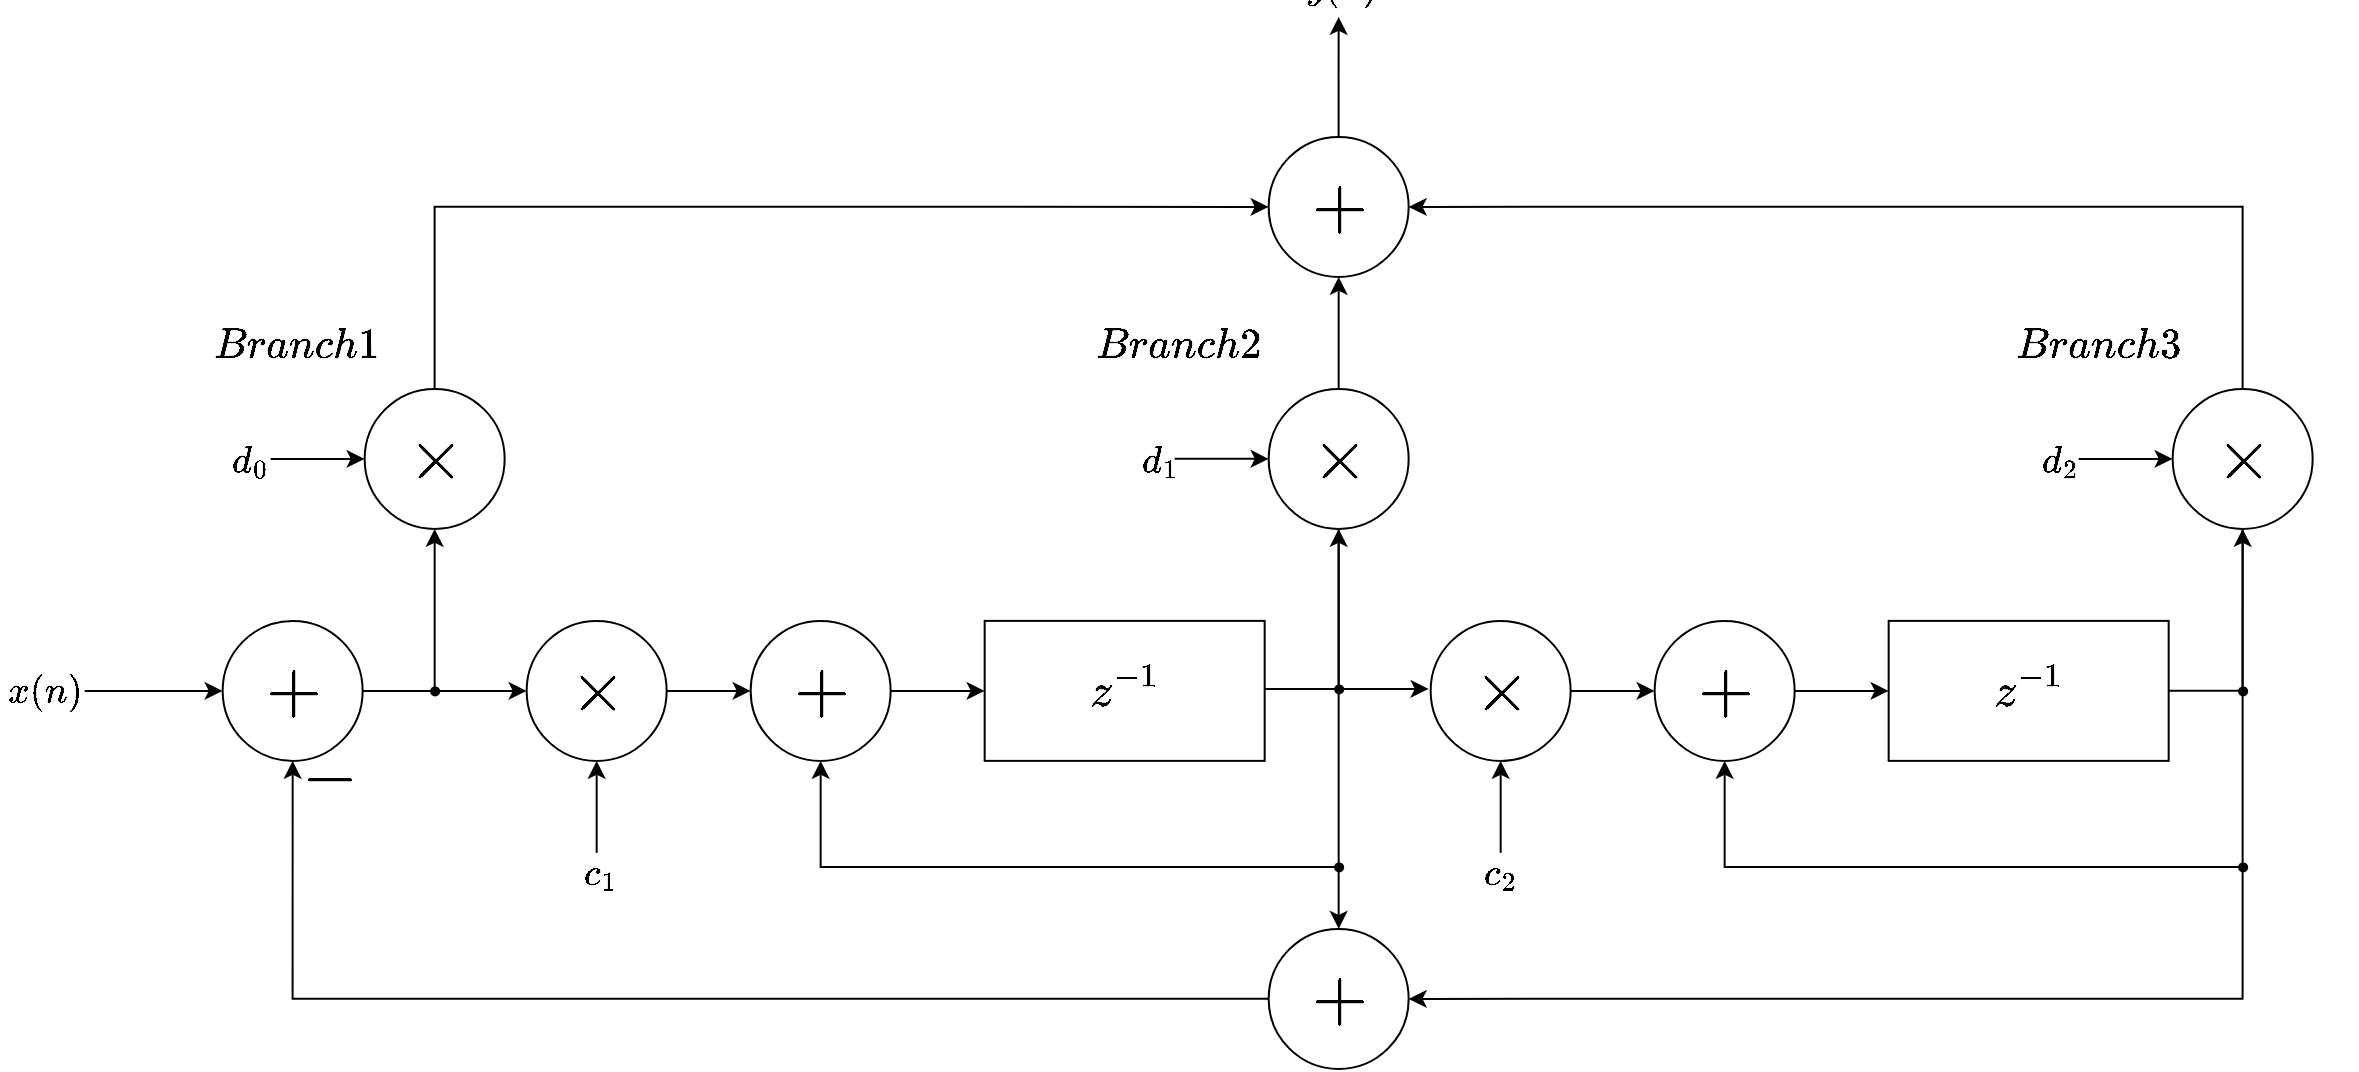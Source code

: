 <mxfile version="21.6.8" type="device">
  <diagram name="第 1 页" id="KPFpSoiJ3PLHWybf-Y3P">
    <mxGraphModel dx="2117" dy="750" grid="1" gridSize="1" guides="1" tooltips="1" connect="1" arrows="1" fold="1" page="1" pageScale="1" pageWidth="1169" pageHeight="827" math="1" shadow="0">
      <root>
        <mxCell id="0" />
        <mxCell id="1" parent="0" />
        <mxCell id="jSc2YMQSrJ4z4bFT0K_i-15" style="edgeStyle=orthogonalEdgeStyle;rounded=0;orthogonalLoop=1;jettySize=auto;html=1;exitX=1;exitY=0.5;exitDx=0;exitDy=0;exitPerimeter=0;entryX=0;entryY=0.5;entryDx=0;entryDy=0;entryPerimeter=0;" parent="1" source="jSc2YMQSrJ4z4bFT0K_i-2" target="jSc2YMQSrJ4z4bFT0K_i-9" edge="1">
          <mxGeometry relative="1" as="geometry" />
        </mxCell>
        <mxCell id="jSc2YMQSrJ4z4bFT0K_i-2" value="\[\times\]" style="verticalLabelPosition=middle;verticalAlign=middle;html=1;shape=stencil(nZTBjsIgEIafhqtpQRN7NKhHLz3smdbREhEaYHX37aWOrlsta5ekSTv/kP+bgTKEcdeIFgjNtDgCYUtCaemF9UGh4Tu8GlSLAsNzPxSuhdqjdhJWikoBZpy35gBnufU3B6kbsNJ3WbYi2SKs6R7Ga6N1MJFGu17mVz6YCam7qr7QLJvMEPN9izFqA+EIHmxPffS2QYHQdTIpH0cqE0j9ju7cd6SP/5PyNNIqZffy6dNJPZS3p5XQ2hBwPhsJLJOAP/YJHSZt6StwfIcRIONBiV1ExitRH/bWfOrtYJmglGwdRH/lwdHxNFgGK4pwGd8ZC38UtJNK4QCKOb8YXFWchlfhAg==);labelPosition=center;align=center;fontSize=30;fillColor=none;" parent="1" vertex="1">
          <mxGeometry x="-904.67" y="461.44" width="70" height="70" as="geometry" />
        </mxCell>
        <mxCell id="jSc2YMQSrJ4z4bFT0K_i-69" style="edgeStyle=orthogonalEdgeStyle;rounded=0;orthogonalLoop=1;jettySize=auto;html=1;entryX=0;entryY=0.5;entryDx=0;entryDy=0;entryPerimeter=0;" parent="1" source="jSc2YMQSrJ4z4bFT0K_i-4" target="jSc2YMQSrJ4z4bFT0K_i-11" edge="1">
          <mxGeometry relative="1" as="geometry">
            <Array as="points">
              <mxPoint x="-950.67" y="254.44" />
            </Array>
          </mxGeometry>
        </mxCell>
        <mxCell id="jSc2YMQSrJ4z4bFT0K_i-4" value="\[\times\]" style="verticalLabelPosition=middle;verticalAlign=middle;html=1;shape=stencil(nZTBjsIgEIafhqtpQRN7NKhHLz3smdbREhEaYHX37aWOrlsta5ekSTv/kP+bgTKEcdeIFgjNtDgCYUtCaemF9UGh4Tu8GlSLAsNzPxSuhdqjdhJWikoBZpy35gBnufU3B6kbsNJ3WbYi2SKs6R7Ga6N1MJFGu17mVz6YCam7qr7QLJvMEPN9izFqA+EIHmxPffS2QYHQdTIpH0cqE0j9ju7cd6SP/5PyNNIqZffy6dNJPZS3p5XQ2hBwPhsJLJOAP/YJHSZt6StwfIcRIONBiV1ExitRH/bWfOrtYJmglGwdRH/lwdHxNFgGK4pwGd8ZC38UtJNK4QCKOb8YXFWchlfhAg==);labelPosition=center;align=center;fontSize=30;fillColor=none;" parent="1" vertex="1">
          <mxGeometry x="-985.67" y="345.44" width="70" height="70" as="geometry" />
        </mxCell>
        <mxCell id="jSc2YMQSrJ4z4bFT0K_i-35" style="edgeStyle=orthogonalEdgeStyle;rounded=0;orthogonalLoop=1;jettySize=auto;html=1;entryX=0;entryY=0.5;entryDx=0;entryDy=0;" parent="1" source="jSc2YMQSrJ4z4bFT0K_i-9" target="jSc2YMQSrJ4z4bFT0K_i-33" edge="1">
          <mxGeometry relative="1" as="geometry" />
        </mxCell>
        <mxCell id="jSc2YMQSrJ4z4bFT0K_i-9" value="\[+\]" style="verticalLabelPosition=middle;verticalAlign=middle;html=1;shape=stencil(nZTBjsIgEIafhqtpQRN7NKhHLz3smdbREhEaYHX37aWOrlsta5ekSTv/kP+bgTKEcdeIFgjNtDgCYUtCaemF9UGh4Tu8GlSLAsNzPxSuhdqjdhJWikoBZpy35gBnufU3B6kbsNJ3WbYi2SKs6R7Ga6N1MJFGu17mVz6YCam7qr7QLJvMEPN9izFqA+EIHmxPffS2QYHQdTIpH0cqE0j9ju7cd6SP/5PyNNIqZffy6dNJPZS3p5XQ2hBwPhsJLJOAP/YJHSZt6StwfIcRIONBiV1ExitRH/bWfOrtYJmglGwdRH/lwdHxNFgGK4pwGd8ZC38UtJNK4QCKOb8YXFWchlfhAg==);labelPosition=center;align=center;fontSize=30;fillColor=none;" parent="1" vertex="1">
          <mxGeometry x="-792.67" y="461.44" width="70" height="70" as="geometry" />
        </mxCell>
        <mxCell id="jSc2YMQSrJ4z4bFT0K_i-28" style="edgeStyle=orthogonalEdgeStyle;rounded=0;orthogonalLoop=1;jettySize=auto;html=1;exitX=1;exitY=0.5;exitDx=0;exitDy=0;exitPerimeter=0;entryX=0;entryY=0.5;entryDx=0;entryDy=0;entryPerimeter=0;" parent="1" source="jSc2YMQSrJ4z4bFT0K_i-10" target="jSc2YMQSrJ4z4bFT0K_i-2" edge="1">
          <mxGeometry relative="1" as="geometry" />
        </mxCell>
        <mxCell id="jSc2YMQSrJ4z4bFT0K_i-10" value="\[+\]" style="verticalLabelPosition=middle;verticalAlign=middle;html=1;shape=stencil(nZTBjsIgEIafhqtpQRN7NKhHLz3smdbREhEaYHX37aWOrlsta5ekSTv/kP+bgTKEcdeIFgjNtDgCYUtCaemF9UGh4Tu8GlSLAsNzPxSuhdqjdhJWikoBZpy35gBnufU3B6kbsNJ3WbYi2SKs6R7Ga6N1MJFGu17mVz6YCam7qr7QLJvMEPN9izFqA+EIHmxPffS2QYHQdTIpH0cqE0j9ju7cd6SP/5PyNNIqZffy6dNJPZS3p5XQ2hBwPhsJLJOAP/YJHSZt6StwfIcRIONBiV1ExitRH/bWfOrtYJmglGwdRH/lwdHxNFgGK4pwGd8ZC38UtJNK4QCKOb8YXFWchlfhAg==);labelPosition=center;align=center;fontSize=30;fillColor=none;" parent="1" vertex="1">
          <mxGeometry x="-1056.67" y="461.44" width="70" height="70" as="geometry" />
        </mxCell>
        <mxCell id="jSc2YMQSrJ4z4bFT0K_i-80" style="edgeStyle=orthogonalEdgeStyle;rounded=0;orthogonalLoop=1;jettySize=auto;html=1;" parent="1" source="jSc2YMQSrJ4z4bFT0K_i-11" edge="1">
          <mxGeometry relative="1" as="geometry">
            <mxPoint x="-498.67" y="159.44" as="targetPoint" />
          </mxGeometry>
        </mxCell>
        <mxCell id="jSc2YMQSrJ4z4bFT0K_i-81" value="\[y(n)\]" style="edgeLabel;html=1;align=center;verticalAlign=bottom;resizable=0;points=[];labelPosition=center;verticalLabelPosition=top;fontSize=16;labelBackgroundColor=none;container=0;" parent="jSc2YMQSrJ4z4bFT0K_i-80" vertex="1" connectable="0">
          <mxGeometry relative="1" as="geometry">
            <mxPoint y="-17" as="offset" />
          </mxGeometry>
        </mxCell>
        <mxCell id="jSc2YMQSrJ4z4bFT0K_i-11" value="\[+\]" style="verticalLabelPosition=middle;verticalAlign=middle;html=1;shape=stencil(nZTBjsIgEIafhqtpQRN7NKhHLz3smdbREhEaYHX37aWOrlsta5ekSTv/kP+bgTKEcdeIFgjNtDgCYUtCaemF9UGh4Tu8GlSLAsNzPxSuhdqjdhJWikoBZpy35gBnufU3B6kbsNJ3WbYi2SKs6R7Ga6N1MJFGu17mVz6YCam7qr7QLJvMEPN9izFqA+EIHmxPffS2QYHQdTIpH0cqE0j9ju7cd6SP/5PyNNIqZffy6dNJPZS3p5XQ2hBwPhsJLJOAP/YJHSZt6StwfIcRIONBiV1ExitRH/bWfOrtYJmglGwdRH/lwdHxNFgGK4pwGd8ZC38UtJNK4QCKOb8YXFWchlfhAg==);labelPosition=center;align=center;fontSize=30;fillColor=none;" parent="1" vertex="1">
          <mxGeometry x="-533.67" y="219.44" width="70" height="70" as="geometry" />
        </mxCell>
        <mxCell id="jSc2YMQSrJ4z4bFT0K_i-65" style="edgeStyle=orthogonalEdgeStyle;rounded=0;orthogonalLoop=1;jettySize=auto;html=1;entryX=0.5;entryY=1;entryDx=0;entryDy=0;entryPerimeter=0;" parent="1" source="jSc2YMQSrJ4z4bFT0K_i-12" target="jSc2YMQSrJ4z4bFT0K_i-10" edge="1">
          <mxGeometry relative="1" as="geometry" />
        </mxCell>
        <mxCell id="4hUfJLrJ4LXeyIqOsE0p-1" value="\[-\]" style="edgeLabel;html=1;align=left;verticalAlign=middle;resizable=0;points=[];labelBackgroundColor=none;labelPosition=right;verticalLabelPosition=middle;fontSize=30;" parent="jSc2YMQSrJ4z4bFT0K_i-65" vertex="1" connectable="0">
          <mxGeometry x="0.977" y="-2" relative="1" as="geometry">
            <mxPoint x="1" as="offset" />
          </mxGeometry>
        </mxCell>
        <mxCell id="jSc2YMQSrJ4z4bFT0K_i-12" value="\[+\]" style="verticalLabelPosition=middle;verticalAlign=middle;html=1;shape=stencil(nZTBjsIgEIafhqtpQRN7NKhHLz3smdbREhEaYHX37aWOrlsta5ekSTv/kP+bgTKEcdeIFgjNtDgCYUtCaemF9UGh4Tu8GlSLAsNzPxSuhdqjdhJWikoBZpy35gBnufU3B6kbsNJ3WbYi2SKs6R7Ga6N1MJFGu17mVz6YCam7qr7QLJvMEPN9izFqA+EIHmxPffS2QYHQdTIpH0cqE0j9ju7cd6SP/5PyNNIqZffy6dNJPZS3p5XQ2hBwPhsJLJOAP/YJHSZt6StwfIcRIONBiV1ExitRH/bWfOrtYJmglGwdRH/lwdHxNFgGK4pwGd8ZC38UtJNK4QCKOb8YXFWchlfhAg==);labelPosition=center;align=center;fontSize=30;fillColor=none;" parent="1" vertex="1">
          <mxGeometry x="-533.67" y="615.44" width="70" height="70" as="geometry" />
        </mxCell>
        <mxCell id="jSc2YMQSrJ4z4bFT0K_i-32" value="" style="endArrow=classic;html=1;rounded=0;entryX=0.5;entryY=1;entryDx=0;entryDy=0;entryPerimeter=0;" parent="1" target="jSc2YMQSrJ4z4bFT0K_i-4" edge="1">
          <mxGeometry width="50" height="50" relative="1" as="geometry">
            <mxPoint x="-950.67" y="496.44" as="sourcePoint" />
            <mxPoint x="-975.67" y="416.44" as="targetPoint" />
          </mxGeometry>
        </mxCell>
        <mxCell id="jSc2YMQSrJ4z4bFT0K_i-33" value="\[z^{-1}\]" style="rounded=0;whiteSpace=wrap;html=1;fontSize=20;fillColor=none;" parent="1" vertex="1">
          <mxGeometry x="-675.67" y="461.44" width="140" height="70" as="geometry" />
        </mxCell>
        <mxCell id="jSc2YMQSrJ4z4bFT0K_i-45" style="edgeStyle=orthogonalEdgeStyle;rounded=0;orthogonalLoop=1;jettySize=auto;html=1;exitX=1;exitY=0.5;exitDx=0;exitDy=0;exitPerimeter=0;entryX=0;entryY=0.5;entryDx=0;entryDy=0;entryPerimeter=0;" parent="1" edge="1">
          <mxGeometry relative="1" as="geometry">
            <mxPoint x="-535.67" y="495.44" as="sourcePoint" />
            <mxPoint x="-453.67" y="495.44" as="targetPoint" />
          </mxGeometry>
        </mxCell>
        <mxCell id="jSc2YMQSrJ4z4bFT0K_i-46" style="edgeStyle=orthogonalEdgeStyle;rounded=0;orthogonalLoop=1;jettySize=auto;html=1;exitX=1;exitY=0.5;exitDx=0;exitDy=0;exitPerimeter=0;entryX=0;entryY=0.5;entryDx=0;entryDy=0;entryPerimeter=0;" parent="1" source="jSc2YMQSrJ4z4bFT0K_i-47" target="jSc2YMQSrJ4z4bFT0K_i-50" edge="1">
          <mxGeometry relative="1" as="geometry" />
        </mxCell>
        <mxCell id="jSc2YMQSrJ4z4bFT0K_i-47" value="\[\times\]" style="verticalLabelPosition=middle;verticalAlign=middle;html=1;shape=stencil(nZTBjsIgEIafhqtpQRN7NKhHLz3smdbREhEaYHX37aWOrlsta5ekSTv/kP+bgTKEcdeIFgjNtDgCYUtCaemF9UGh4Tu8GlSLAsNzPxSuhdqjdhJWikoBZpy35gBnufU3B6kbsNJ3WbYi2SKs6R7Ga6N1MJFGu17mVz6YCam7qr7QLJvMEPN9izFqA+EIHmxPffS2QYHQdTIpH0cqE0j9ju7cd6SP/5PyNNIqZffy6dNJPZS3p5XQ2hBwPhsJLJOAP/YJHSZt6StwfIcRIONBiV1ExitRH/bWfOrtYJmglGwdRH/lwdHxNFgGK4pwGd8ZC38UtJNK4QCKOb8YXFWchlfhAg==);labelPosition=center;align=center;fontSize=30;fillColor=none;" parent="1" vertex="1">
          <mxGeometry x="-452.67" y="461.44" width="70" height="70" as="geometry" />
        </mxCell>
        <mxCell id="jSc2YMQSrJ4z4bFT0K_i-64" style="edgeStyle=orthogonalEdgeStyle;rounded=0;orthogonalLoop=1;jettySize=auto;html=1;entryX=0.5;entryY=0;entryDx=0;entryDy=0;entryPerimeter=0;" parent="1" source="jSc2YMQSrJ4z4bFT0K_i-48" target="jSc2YMQSrJ4z4bFT0K_i-12" edge="1">
          <mxGeometry relative="1" as="geometry" />
        </mxCell>
        <mxCell id="jSc2YMQSrJ4z4bFT0K_i-68" style="edgeStyle=orthogonalEdgeStyle;rounded=0;orthogonalLoop=1;jettySize=auto;html=1;entryX=0.5;entryY=1;entryDx=0;entryDy=0;entryPerimeter=0;" parent="1" source="jSc2YMQSrJ4z4bFT0K_i-48" target="jSc2YMQSrJ4z4bFT0K_i-11" edge="1">
          <mxGeometry relative="1" as="geometry" />
        </mxCell>
        <mxCell id="jSc2YMQSrJ4z4bFT0K_i-48" value="\[\times\]" style="verticalLabelPosition=middle;verticalAlign=middle;html=1;shape=stencil(nZTBjsIgEIafhqtpQRN7NKhHLz3smdbREhEaYHX37aWOrlsta5ekSTv/kP+bgTKEcdeIFgjNtDgCYUtCaemF9UGh4Tu8GlSLAsNzPxSuhdqjdhJWikoBZpy35gBnufU3B6kbsNJ3WbYi2SKs6R7Ga6N1MJFGu17mVz6YCam7qr7QLJvMEPN9izFqA+EIHmxPffS2QYHQdTIpH0cqE0j9ju7cd6SP/5PyNNIqZffy6dNJPZS3p5XQ2hBwPhsJLJOAP/YJHSZt6StwfIcRIONBiV1ExitRH/bWfOrtYJmglGwdRH/lwdHxNFgGK4pwGd8ZC38UtJNK4QCKOb8YXFWchlfhAg==);labelPosition=center;align=center;fontSize=30;fillColor=none;" parent="1" vertex="1">
          <mxGeometry x="-533.67" y="345.44" width="70" height="70" as="geometry" />
        </mxCell>
        <mxCell id="jSc2YMQSrJ4z4bFT0K_i-49" style="edgeStyle=orthogonalEdgeStyle;rounded=0;orthogonalLoop=1;jettySize=auto;html=1;entryX=0;entryY=0.5;entryDx=0;entryDy=0;" parent="1" source="jSc2YMQSrJ4z4bFT0K_i-50" target="jSc2YMQSrJ4z4bFT0K_i-52" edge="1">
          <mxGeometry relative="1" as="geometry" />
        </mxCell>
        <mxCell id="jSc2YMQSrJ4z4bFT0K_i-50" value="\[+\]" style="verticalLabelPosition=middle;verticalAlign=middle;html=1;shape=stencil(nZTBjsIgEIafhqtpQRN7NKhHLz3smdbREhEaYHX37aWOrlsta5ekSTv/kP+bgTKEcdeIFgjNtDgCYUtCaemF9UGh4Tu8GlSLAsNzPxSuhdqjdhJWikoBZpy35gBnufU3B6kbsNJ3WbYi2SKs6R7Ga6N1MJFGu17mVz6YCam7qr7QLJvMEPN9izFqA+EIHmxPffS2QYHQdTIpH0cqE0j9ju7cd6SP/5PyNNIqZffy6dNJPZS3p5XQ2hBwPhsJLJOAP/YJHSZt6StwfIcRIONBiV1ExitRH/bWfOrtYJmglGwdRH/lwdHxNFgGK4pwGd8ZC38UtJNK4QCKOb8YXFWchlfhAg==);labelPosition=center;align=center;fontSize=30;fillColor=none;" parent="1" vertex="1">
          <mxGeometry x="-340.67" y="461.44" width="70" height="70" as="geometry" />
        </mxCell>
        <mxCell id="jSc2YMQSrJ4z4bFT0K_i-51" value="" style="endArrow=classic;html=1;rounded=0;entryX=0.5;entryY=1;entryDx=0;entryDy=0;entryPerimeter=0;" parent="1" source="IHSibatr55DkdRvYJ0PO-3" target="jSc2YMQSrJ4z4bFT0K_i-48" edge="1">
          <mxGeometry width="50" height="50" relative="1" as="geometry">
            <mxPoint x="-498.67" y="495.44" as="sourcePoint" />
            <mxPoint x="-523.67" y="416.44" as="targetPoint" />
          </mxGeometry>
        </mxCell>
        <mxCell id="jSc2YMQSrJ4z4bFT0K_i-60" style="edgeStyle=orthogonalEdgeStyle;rounded=0;orthogonalLoop=1;jettySize=auto;html=1;entryX=0.5;entryY=1;entryDx=0;entryDy=0;entryPerimeter=0;" parent="1" source="jSc2YMQSrJ4z4bFT0K_i-52" target="jSc2YMQSrJ4z4bFT0K_i-56" edge="1">
          <mxGeometry relative="1" as="geometry" />
        </mxCell>
        <mxCell id="jSc2YMQSrJ4z4bFT0K_i-52" value="\[z^{-1}\]" style="rounded=0;whiteSpace=wrap;html=1;fontSize=20;fillColor=none;" parent="1" vertex="1">
          <mxGeometry x="-223.67" y="461.44" width="140" height="70" as="geometry" />
        </mxCell>
        <mxCell id="jSc2YMQSrJ4z4bFT0K_i-63" style="edgeStyle=orthogonalEdgeStyle;rounded=0;orthogonalLoop=1;jettySize=auto;html=1;entryX=1;entryY=0.5;entryDx=0;entryDy=0;entryPerimeter=0;" parent="1" source="jSc2YMQSrJ4z4bFT0K_i-56" target="jSc2YMQSrJ4z4bFT0K_i-12" edge="1">
          <mxGeometry relative="1" as="geometry">
            <Array as="points">
              <mxPoint x="-46.67" y="650.44" />
            </Array>
          </mxGeometry>
        </mxCell>
        <mxCell id="jSc2YMQSrJ4z4bFT0K_i-66" style="edgeStyle=orthogonalEdgeStyle;rounded=0;orthogonalLoop=1;jettySize=auto;html=1;entryX=1;entryY=0.5;entryDx=0;entryDy=0;entryPerimeter=0;" parent="1" source="jSc2YMQSrJ4z4bFT0K_i-56" target="jSc2YMQSrJ4z4bFT0K_i-11" edge="1">
          <mxGeometry relative="1" as="geometry">
            <Array as="points">
              <mxPoint x="-46.67" y="254.44" />
            </Array>
          </mxGeometry>
        </mxCell>
        <mxCell id="jSc2YMQSrJ4z4bFT0K_i-56" value="\[\times\]" style="verticalLabelPosition=middle;verticalAlign=middle;html=1;shape=stencil(nZTBjsIgEIafhqtpQRN7NKhHLz3smdbREhEaYHX37aWOrlsta5ekSTv/kP+bgTKEcdeIFgjNtDgCYUtCaemF9UGh4Tu8GlSLAsNzPxSuhdqjdhJWikoBZpy35gBnufU3B6kbsNJ3WbYi2SKs6R7Ga6N1MJFGu17mVz6YCam7qr7QLJvMEPN9izFqA+EIHmxPffS2QYHQdTIpH0cqE0j9ju7cd6SP/5PyNNIqZffy6dNJPZS3p5XQ2hBwPhsJLJOAP/YJHSZt6StwfIcRIONBiV1ExitRH/bWfOrtYJmglGwdRH/lwdHxNFgGK4pwGd8ZC38UtJNK4QCKOb8YXFWchlfhAg==);labelPosition=center;align=center;fontSize=30;fillColor=none;" parent="1" vertex="1">
          <mxGeometry x="-81.67" y="345.44" width="70" height="70" as="geometry" />
        </mxCell>
        <mxCell id="jSc2YMQSrJ4z4bFT0K_i-71" value="" style="endArrow=classic;html=1;rounded=0;entryX=0;entryY=0.5;entryDx=0;entryDy=0;entryPerimeter=0;" parent="1" target="jSc2YMQSrJ4z4bFT0K_i-10" edge="1">
          <mxGeometry width="50" height="50" relative="1" as="geometry">
            <mxPoint x="-1125.67" y="496.44" as="sourcePoint" />
            <mxPoint x="-1108.67" y="481.44" as="targetPoint" />
          </mxGeometry>
        </mxCell>
        <mxCell id="jSc2YMQSrJ4z4bFT0K_i-73" value="\[x(n)\]" style="edgeLabel;html=1;align=center;verticalAlign=middle;resizable=0;points=[];fontSize=16;labelBackgroundColor=none;" parent="jSc2YMQSrJ4z4bFT0K_i-71" vertex="1" connectable="0">
          <mxGeometry x="-0.834" relative="1" as="geometry">
            <mxPoint x="-26" as="offset" />
          </mxGeometry>
        </mxCell>
        <mxCell id="jSc2YMQSrJ4z4bFT0K_i-86" value="" style="endArrow=classic;html=1;rounded=0;entryX=0.5;entryY=1;entryDx=0;entryDy=0;entryPerimeter=0;" parent="1" target="jSc2YMQSrJ4z4bFT0K_i-50" edge="1">
          <mxGeometry width="50" height="50" relative="1" as="geometry">
            <mxPoint x="-46.67" y="584.44" as="sourcePoint" />
            <mxPoint x="-268.67" y="573.44" as="targetPoint" />
            <Array as="points">
              <mxPoint x="-305.67" y="584.44" />
            </Array>
          </mxGeometry>
        </mxCell>
        <mxCell id="jSc2YMQSrJ4z4bFT0K_i-87" value="" style="endArrow=classic;html=1;rounded=0;entryX=0.5;entryY=1;entryDx=0;entryDy=0;entryPerimeter=0;" parent="1" source="IHSibatr55DkdRvYJ0PO-1" target="jSc2YMQSrJ4z4bFT0K_i-9" edge="1">
          <mxGeometry width="50" height="50" relative="1" as="geometry">
            <mxPoint x="-498.67" y="584.44" as="sourcePoint" />
            <mxPoint x="-592.67" y="467.44" as="targetPoint" />
            <Array as="points">
              <mxPoint x="-757.67" y="584.44" />
            </Array>
          </mxGeometry>
        </mxCell>
        <mxCell id="IHSibatr55DkdRvYJ0PO-2" value="" style="endArrow=classic;html=1;rounded=0;entryDx=0;entryDy=0;entryPerimeter=0;strokeWidth=0.5;" parent="1" target="IHSibatr55DkdRvYJ0PO-1" edge="1">
          <mxGeometry width="50" height="50" relative="1" as="geometry">
            <mxPoint x="-498.67" y="584.44" as="sourcePoint" />
            <mxPoint x="-757.67" y="531.44" as="targetPoint" />
            <Array as="points" />
          </mxGeometry>
        </mxCell>
        <mxCell id="IHSibatr55DkdRvYJ0PO-1" value="" style="shape=waypoint;sketch=0;fillStyle=solid;size=6;pointerEvents=1;points=[];fillColor=none;resizable=0;rotatable=0;perimeter=centerPerimeter;snapToPoint=1;strokeWidth=0.5;" parent="1" vertex="1">
          <mxGeometry x="-508.67" y="574.44" width="20" height="20" as="geometry" />
        </mxCell>
        <mxCell id="IHSibatr55DkdRvYJ0PO-4" value="" style="endArrow=classic;html=1;rounded=0;entryDx=0;entryDy=0;entryPerimeter=0;" parent="1" target="IHSibatr55DkdRvYJ0PO-3" edge="1">
          <mxGeometry width="50" height="50" relative="1" as="geometry">
            <mxPoint x="-498.67" y="495.44" as="sourcePoint" />
            <mxPoint x="-498.67" y="415.44" as="targetPoint" />
          </mxGeometry>
        </mxCell>
        <mxCell id="IHSibatr55DkdRvYJ0PO-3" value="" style="shape=waypoint;sketch=0;fillStyle=solid;size=6;pointerEvents=1;points=[];fillColor=none;resizable=0;rotatable=0;perimeter=centerPerimeter;snapToPoint=1;strokeWidth=0.5;" parent="1" vertex="1">
          <mxGeometry x="-508.67" y="485.44" width="20" height="20" as="geometry" />
        </mxCell>
        <mxCell id="IHSibatr55DkdRvYJ0PO-9" value="" style="endArrow=classic;html=1;rounded=0;entryDx=0;entryDy=0;entryPerimeter=0;strokeWidth=0.5;" parent="1" target="IHSibatr55DkdRvYJ0PO-10" edge="1">
          <mxGeometry width="50" height="50" relative="1" as="geometry">
            <mxPoint x="-46.67" y="496.44" as="sourcePoint" />
            <mxPoint x="-46.67" y="416.44" as="targetPoint" />
          </mxGeometry>
        </mxCell>
        <mxCell id="IHSibatr55DkdRvYJ0PO-10" value="" style="shape=waypoint;sketch=0;fillStyle=solid;size=6;pointerEvents=1;points=[];fillColor=none;resizable=0;rotatable=0;perimeter=centerPerimeter;snapToPoint=1;strokeWidth=0.5;" parent="1" vertex="1">
          <mxGeometry x="-56.67" y="486.44" width="20" height="20" as="geometry" />
        </mxCell>
        <mxCell id="IHSibatr55DkdRvYJ0PO-11" value="" style="endArrow=classic;html=1;rounded=0;entryDx=0;entryDy=0;entryPerimeter=0;strokeWidth=0.5;" parent="1" target="IHSibatr55DkdRvYJ0PO-12" edge="1">
          <mxGeometry width="50" height="50" relative="1" as="geometry">
            <mxPoint x="-46.67" y="584.44" as="sourcePoint" />
            <mxPoint x="-46.67" y="504.44" as="targetPoint" />
          </mxGeometry>
        </mxCell>
        <mxCell id="IHSibatr55DkdRvYJ0PO-12" value="" style="shape=waypoint;sketch=0;fillStyle=solid;size=6;pointerEvents=1;points=[];fillColor=none;resizable=0;rotatable=0;perimeter=centerPerimeter;snapToPoint=1;strokeWidth=0.5;" parent="1" vertex="1">
          <mxGeometry x="-56.67" y="574.44" width="20" height="20" as="geometry" />
        </mxCell>
        <mxCell id="IHSibatr55DkdRvYJ0PO-13" value="" style="endArrow=classic;html=1;rounded=0;entryDx=0;entryDy=0;entryPerimeter=0;strokeWidth=0.5;" parent="1" target="IHSibatr55DkdRvYJ0PO-14" edge="1">
          <mxGeometry width="50" height="50" relative="1" as="geometry">
            <mxPoint x="-950.67" y="496.44" as="sourcePoint" />
            <mxPoint x="-950.67" y="416.44" as="targetPoint" />
          </mxGeometry>
        </mxCell>
        <mxCell id="IHSibatr55DkdRvYJ0PO-14" value="" style="shape=waypoint;sketch=0;fillStyle=solid;size=6;pointerEvents=1;points=[];fillColor=none;resizable=0;rotatable=0;perimeter=centerPerimeter;snapToPoint=1;strokeWidth=0.5;" parent="1" vertex="1">
          <mxGeometry x="-960.67" y="486.44" width="20" height="20" as="geometry" />
        </mxCell>
        <mxCell id="QAR_joEZQXamY_CECS8_-2" value="" style="endArrow=classic;html=1;rounded=0;entryX=0;entryY=0.5;entryDx=0;entryDy=0;entryPerimeter=0;" parent="1" target="jSc2YMQSrJ4z4bFT0K_i-4" edge="1">
          <mxGeometry width="50" height="50" relative="1" as="geometry">
            <mxPoint x="-1032.67" y="380.44" as="sourcePoint" />
            <mxPoint x="-949.67" y="385.44" as="targetPoint" />
          </mxGeometry>
        </mxCell>
        <mxCell id="QAR_joEZQXamY_CECS8_-7" value="\[d_0\]" style="edgeLabel;html=1;align=right;verticalAlign=middle;resizable=0;points=[];labelPosition=left;verticalLabelPosition=middle;fontSize=16;labelBackgroundColor=none;" parent="QAR_joEZQXamY_CECS8_-2" vertex="1" connectable="0">
          <mxGeometry x="-1" relative="1" as="geometry">
            <mxPoint x="-1" as="offset" />
          </mxGeometry>
        </mxCell>
        <mxCell id="QAR_joEZQXamY_CECS8_-3" value="" style="endArrow=classic;html=1;rounded=0;entryX=0;entryY=0.5;entryDx=0;entryDy=0;entryPerimeter=0;" parent="1" target="jSc2YMQSrJ4z4bFT0K_i-48" edge="1">
          <mxGeometry width="50" height="50" relative="1" as="geometry">
            <mxPoint x="-580.67" y="380.35" as="sourcePoint" />
            <mxPoint x="-533.67" y="380.35" as="targetPoint" />
          </mxGeometry>
        </mxCell>
        <mxCell id="QAR_joEZQXamY_CECS8_-8" value="\[d_1\]" style="edgeLabel;html=1;align=right;verticalAlign=middle;resizable=0;points=[];labelPosition=left;verticalLabelPosition=middle;fontSize=16;labelBackgroundColor=none;" parent="QAR_joEZQXamY_CECS8_-3" vertex="1" connectable="0">
          <mxGeometry x="-1" relative="1" as="geometry">
            <mxPoint x="2" as="offset" />
          </mxGeometry>
        </mxCell>
        <mxCell id="QAR_joEZQXamY_CECS8_-4" value="" style="endArrow=classic;html=1;rounded=0;entryX=0;entryY=0.5;entryDx=0;entryDy=0;entryPerimeter=0;" parent="1" target="jSc2YMQSrJ4z4bFT0K_i-56" edge="1">
          <mxGeometry width="50" height="50" relative="1" as="geometry">
            <mxPoint x="-128.67" y="380.44" as="sourcePoint" />
            <mxPoint x="-81.67" y="381.44" as="targetPoint" />
          </mxGeometry>
        </mxCell>
        <mxCell id="QAR_joEZQXamY_CECS8_-9" value="\[d_2\]" style="edgeLabel;html=1;align=right;verticalAlign=middle;resizable=0;points=[];labelPosition=left;verticalLabelPosition=middle;fontSize=16;labelBackgroundColor=none;" parent="QAR_joEZQXamY_CECS8_-4" vertex="1" connectable="0">
          <mxGeometry x="-1" relative="1" as="geometry">
            <mxPoint as="offset" />
          </mxGeometry>
        </mxCell>
        <mxCell id="QAR_joEZQXamY_CECS8_-5" value="" style="endArrow=classic;html=1;rounded=0;entryX=0.5;entryY=1;entryDx=0;entryDy=0;entryPerimeter=0;" parent="1" target="jSc2YMQSrJ4z4bFT0K_i-47" edge="1">
          <mxGeometry width="50" height="50" relative="1" as="geometry">
            <mxPoint x="-417.67" y="577.44" as="sourcePoint" />
            <mxPoint x="-418.67" y="531.44" as="targetPoint" />
          </mxGeometry>
        </mxCell>
        <mxCell id="QAR_joEZQXamY_CECS8_-11" value="\[c_2\]" style="edgeLabel;html=1;align=center;verticalAlign=top;resizable=0;points=[];labelPosition=center;verticalLabelPosition=bottom;fontSize=16;labelBackgroundColor=none;" parent="QAR_joEZQXamY_CECS8_-5" vertex="1" connectable="0">
          <mxGeometry y="1" relative="1" as="geometry">
            <mxPoint y="1" as="offset" />
          </mxGeometry>
        </mxCell>
        <mxCell id="QAR_joEZQXamY_CECS8_-6" value="" style="endArrow=classic;html=1;rounded=0;entryX=0.5;entryY=1;entryDx=0;entryDy=0;entryPerimeter=0;" parent="1" target="jSc2YMQSrJ4z4bFT0K_i-2" edge="1">
          <mxGeometry width="50" height="50" relative="1" as="geometry">
            <mxPoint x="-869.67" y="577.44" as="sourcePoint" />
            <mxPoint x="-870.67" y="531.44" as="targetPoint" />
          </mxGeometry>
        </mxCell>
        <mxCell id="QAR_joEZQXamY_CECS8_-10" value="\[c_1\]" style="edgeLabel;html=1;align=center;verticalAlign=top;resizable=0;points=[];labelPosition=center;verticalLabelPosition=bottom;fontSize=16;labelBackgroundColor=none;" parent="QAR_joEZQXamY_CECS8_-6" vertex="1" connectable="0">
          <mxGeometry x="-1" relative="1" as="geometry">
            <mxPoint x="1" y="-22" as="offset" />
          </mxGeometry>
        </mxCell>
        <mxCell id="3IrHVMa6ztsCF6kIJmHA-2" value="\[Branch1\]" style="text;strokeColor=none;fillColor=none;html=1;fontSize=18;fontStyle=1;verticalAlign=middle;align=center;" vertex="1" parent="1">
          <mxGeometry x="-1070" y="304" width="100" height="40" as="geometry" />
        </mxCell>
        <mxCell id="3IrHVMa6ztsCF6kIJmHA-3" value="\[Branch2\]" style="text;strokeColor=none;fillColor=none;html=1;fontSize=18;fontStyle=1;verticalAlign=middle;align=center;" vertex="1" parent="1">
          <mxGeometry x="-629" y="304" width="100" height="40" as="geometry" />
        </mxCell>
        <mxCell id="3IrHVMa6ztsCF6kIJmHA-4" value="\[Branch3\]" style="text;strokeColor=none;fillColor=none;html=1;fontSize=18;fontStyle=1;verticalAlign=middle;align=center;" vertex="1" parent="1">
          <mxGeometry x="-169" y="304" width="100" height="40" as="geometry" />
        </mxCell>
      </root>
    </mxGraphModel>
  </diagram>
</mxfile>
